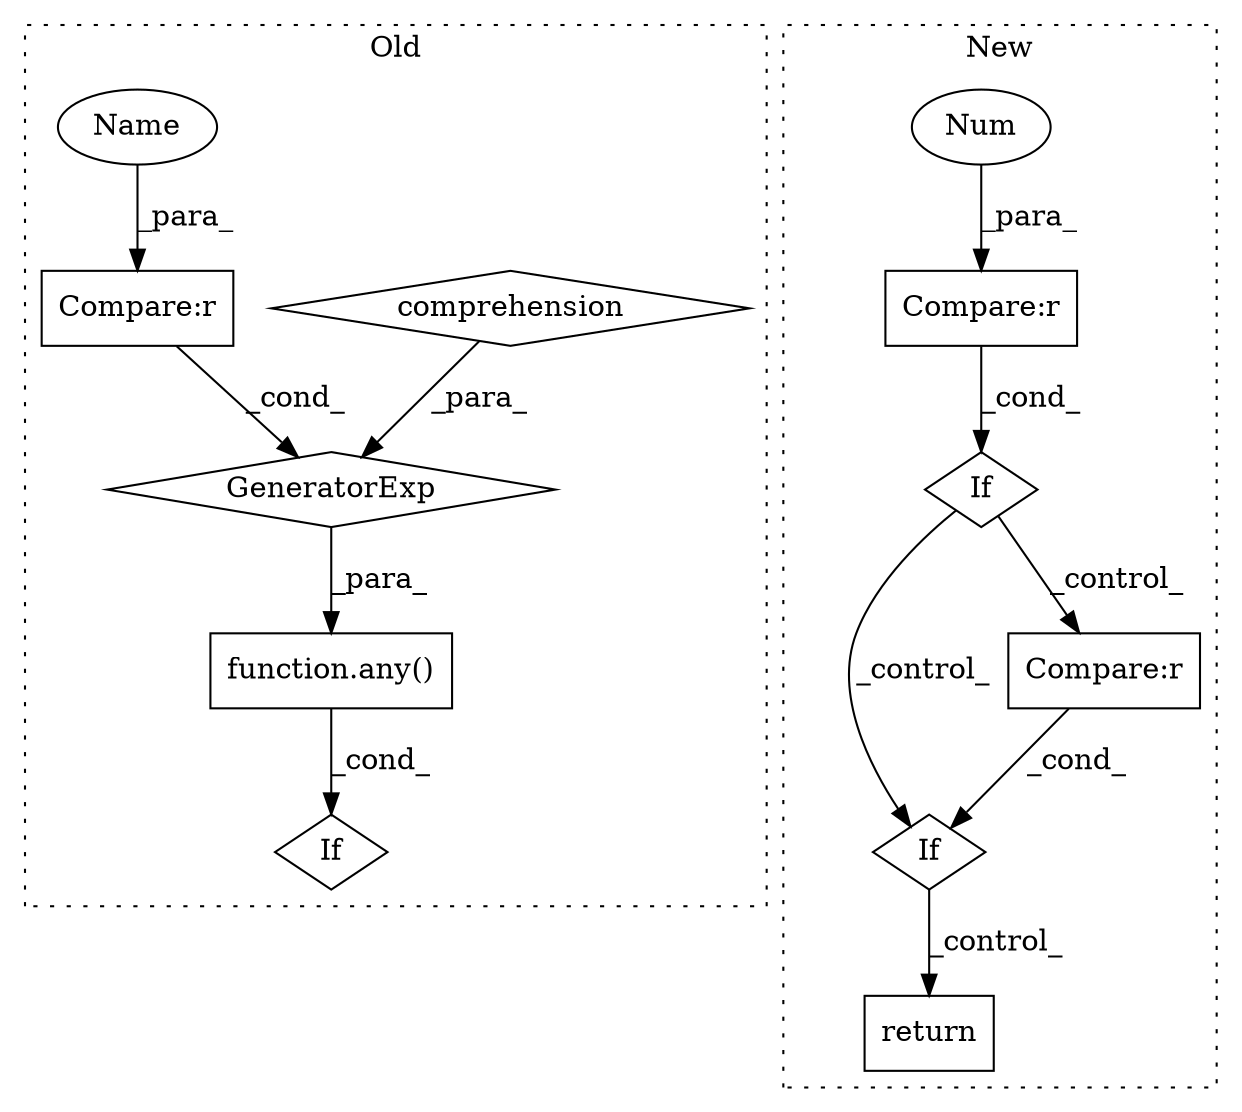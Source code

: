 digraph G {
subgraph cluster0 {
1 [label="function.any()" a="75" s="3546,3551" l="4,31" shape="box"];
3 [label="comprehension" a="45" s="3566" l="3" shape="diamond"];
4 [label="GeneratorExp" a="55" s="3550" l="1" shape="diamond"];
6 [label="If" a="96" s="3543" l="3" shape="diamond"];
7 [label="Compare:r" a="40" s="3550" l="15" shape="box"];
12 [label="Name" a="87" s="3550" l="1" shape="ellipse"];
label = "Old";
style="dotted";
}
subgraph cluster1 {
2 [label="If" a="96" s="2898" l="0" shape="diamond"];
5 [label="Compare:r" a="40" s="2898" l="14" shape="box"];
8 [label="Num" a="76" s="2911" l="1" shape="ellipse"];
9 [label="If" a="96" s="3441" l="0" shape="diamond"];
10 [label="Compare:r" a="40" s="3441" l="15" shape="box"];
11 [label="return" a="93" s="3698" l="7" shape="box"];
label = "New";
style="dotted";
}
1 -> 6 [label="_cond_"];
2 -> 10 [label="_control_"];
2 -> 9 [label="_control_"];
3 -> 4 [label="_para_"];
4 -> 1 [label="_para_"];
5 -> 2 [label="_cond_"];
7 -> 4 [label="_cond_"];
8 -> 5 [label="_para_"];
9 -> 11 [label="_control_"];
10 -> 9 [label="_cond_"];
12 -> 7 [label="_para_"];
}